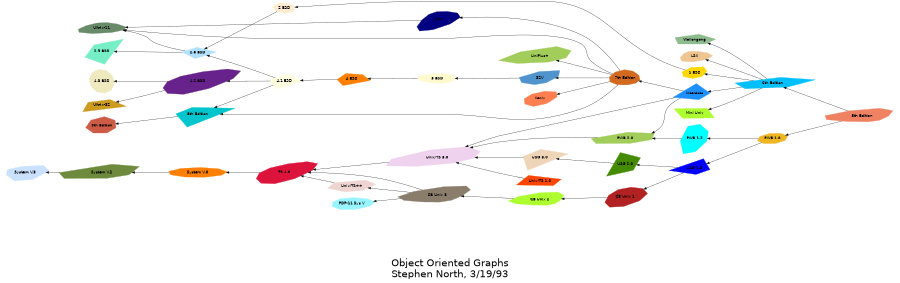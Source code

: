 digraph unix {
	graph [rankdir=RL, fontname=Helvetica, fontsize=36, label="\n\n\n\nObject Oriented Graphs\nStephen North, 3/19/93", size="6,6"];
	node [label="\N", shape=polygon, sides=4, distortion="0.0", orientation="0.0", skew="0.0", color=white, style=filled, fontname=Helvetica];
	graph [lp="1101,131",
		bb="0,0,2202,932"];
	"5th Edition" [sides=9, distortion="0.936354", orientation=28, skew="-0.126818", color=salmon2, pos="2114,572", width="2.42", height="0.62"];
	"6th Edition" [sides=5, distortion="0.238792", orientation=11, skew="0.995935", color=deepskyblue, pos="1895,652", width="2.61", height="0.54"];
	"PWB 1.0" [sides=8, distortion="0.019636", orientation=79, skew="-0.440424", color=goldenrod2, pos="1895,493", width="1.36", height="0.50"];
	LSX [sides=9, distortion="-0.698271", orientation=22, skew="-0.195492", color=burlywood2, pos="1698,739", width="1.19", height="0.54"];
	"1 BSD" [sides=7, distortion="0.265084", orientation=26, skew="0.403659", color=gold1, pos="1698,683", width="1.17", height="0.54"];
	"Mini Unix" [distortion="0.039386", orientation=2, skew="-0.461120", color=greenyellow, pos="1698,560", width="1.33", height="0.50"];
	Wollongong [sides=5, distortion="0.228564", orientation=63, skew="-0.062846", color=darkseagreen, pos="1698,795", width="1.69", height="0.53"];
	Interdata [distortion="0.624013", orientation=56, skew="0.101396", color=dodgerblue1, pos="1698,621", width="1.72", height="0.71"];
	"Unix/TS 3.0" [sides=8, distortion="0.731383", orientation=43, skew="-0.824612", color=thistle2, pos="1092,441", width="2.92", height="0.74"];
	"PWB 2.0" [sides=6, distortion="0.592100", orientation=34, skew="-0.719269", color=darkolivegreen3, pos="1518,493", width="2.14", height="0.56"];
	"7th Edition" [sides=10, distortion="0.298417", orientation=65, skew="0.310367", color=chocolate, pos="1518,693", width="1.58", height="0.64"];
	"8th Edition" [distortion="-0.997093", orientation=50, skew="-0.061117", color=turquoise3, pos="495,579", width="2.44", height="0.81"];
	"32V" [sides=7, distortion="0.878516", orientation=19, skew="0.592905", color=steelblue3, pos="1319,693", width="1.25", height="0.61"];
	V7M [sides=10, distortion="-0.960249", orientation=32, skew="0.460424", color=navy, pos="1092,866", width="1.39", height="0.75"];
	"Ultrix-11" [sides=10, distortion="-0.633186", orientation=10, skew="0.333125", color=darkseagreen4, pos="275,830", width="1.72", height="0.53"];
	Xenix [sides=8, distortion="-0.337997", orientation=52, skew="-0.760726", color=coral, pos="1319,630", width="1.28", height="0.64"];
	"UniPlus+" [sides=7, distortion="0.788483", orientation=39, skew="-0.526284", color=darkolivegreen3, pos="1319,758", width="2.36", height="0.69"];
	"9th Edition" [sides=7, distortion="0.138690", orientation=55, skew="0.554049", color=coral3, pos="275,559", width="1.58", height="0.67"];
	"2 BSD" [sides=7, distortion="-0.010661", orientation=84, skew="0.179249", color=blanchedalmond, pos="690,914", width="1.06", height="0.51"];
	"2.8 BSD" [distortion="-0.239422", orientation=44, skew="0.053841", color=lightskyblue1, pos="495,763", width="1.39", height="0.56"];
	"2.9 BSD" [distortion="-0.843381", orientation=70, skew="-0.601395", color=aquamarine2, pos="275,764", width="1.67", height="0.81"];
	"3 BSD" [sides=10, distortion="0.251820", orientation=18, skew="-0.530618", color=lemonchiffon, pos="1092,693", width="1.47", height="0.50"];
	"4 BSD" [sides=5, distortion="-0.772300", orientation=24, skew="-0.028475", color=darkorange1, pos="873,692", width="1.39", height="0.58"];
	"4.1 BSD" [distortion="-0.226170", orientation=38, skew="0.504053", color=lightyellow1, pos="690,691", width="1.36", height="0.64"];
	"4.2 BSD" [sides=10, distortion="-0.807349", orientation=50, skew="-0.908842", color=darkorchid4, pos="495,689", width="2.36", height="0.81"];
	"4.3 BSD" [sides=10, distortion="-0.030619", orientation=76, skew="0.985021", color=lemonchiffon2, pos="275,689", width="1.28", height="0.78"];
	"Ultrix-32" [distortion="-0.644209", orientation=21, skew="0.307836", color=goldenrod3, pos="275,622", width="1.75", height="0.58"];
	"PWB 1.2" [sides=7, distortion="0.640971", orientation=84, skew="-0.768455", color=cyan, pos="1698,493", width="1.39", height="0.88"];
	"USG 1.0" [distortion="0.758942", orientation=42, skew="0.039886", color=blue, pos="1698,419", width="1.81", height="0.69"];
	"CB Unix 1" [sides=9, distortion="-0.348692", orientation=42, skew="0.767058", color=firebrick, pos="1518,332", width="1.81", height="0.72"];
	"USG 2.0" [distortion="0.748625", orientation=74, skew="-0.647656", color=chartreuse4, pos="1518,423", width="1.50", height="0.78"];
	"CB Unix 2" [sides=10, distortion="0.851818", orientation=32, skew="-0.020120", color=greenyellow, pos="1319,316", width="2.14", height="0.61"];
	"CB Unix 3" [sides=10, distortion="0.992237", orientation=29, skew="0.256102", color=bisque4, pos="1092,335", width="2.39", height="0.68"];
	"Unix/TS++" [sides=6, distortion="0.545461", orientation=16, skew="0.313589", color=mistyrose2, pos="873,340", width="1.92", height="0.56"];
	"PDP-11 Sys V" [sides=9, distortion="-0.267769", orientation=40, skew="0.271226", color=cadetblue1, pos="873,282", width="2.14", height="0.56"];
	"USG 3.0" [distortion="-0.848455", orientation=44, skew="0.267152", color=bisque2, pos="1319,441", width="1.92", height="0.81"];
	"Unix/TS 1.0" [distortion="0.305594", orientation=75, skew="0.070516", color=orangered, pos="1319,375", width="1.64", height="0.54"];
	"TS 4.0" [sides=10, distortion="-0.641701", orientation=50, skew="-0.952502", color=crimson, pos="690,388", width="1.92", height="0.75"];
	"System V.0" [sides=9, distortion="0.021556", orientation=26, skew="-0.729938", color=darkorange1, pos="495,388", width="2.19", height="0.50"];
	"System V.2" [sides=6, distortion="0.985153", orientation=33, skew="-0.399752", color=darkolivegreen4, pos="275,388", width="2.64", height="0.64"];
	"System V.3" [sides=7, distortion="-0.687574", orientation=58, skew="-0.180116", color=lightsteelblue1, pos="72,388", width="1.97", height="0.65"];
	"5th Edition" -> "6th Edition" [pos="e,1929,640 2077,585 2039,599 1979,621 1939,636"];
	"5th Edition" -> "PWB 1.0" [pos="e,1933,507 2073,557 2036,543 1981,524 1943,510"];
	"6th Edition" -> LSX [pos="e,1724,728 1870,663 1843,675 1801,695 1764,711 1754,715 1743,719 1733,724"];
	"6th Edition" -> "1 BSD" [pos="e,1730,678 1848,659 1816,664 1772,671 1740,676"];
	"6th Edition" -> "Mini Unix" [pos="e,1731,573 1864,636 1838,622 1799,602 1764,587 1756,583 1748,580 1741,577"];
	"6th Edition" -> Wollongong [pos="e,1733,782 1882,666 1860,689 1812,736 1764,767 1757,771 1750,775 1743,778"];
	"6th Edition" -> Interdata [pos="e,1734,627 1825,641 1798,637 1768,632 1744,629"];
	Interdata -> "Unix/TS 3.0" [pos="e,1151,467 1649,610 1563,591 1382,548 1234,499 1209,491 1183,481 1160,471"];
	Interdata -> "PWB 2.0" [pos="e,1570,511 1666,609 1654,603 1642,596 1632,587 1609,565 1619,547 1596,527 1591,522 1585,519 1579,516"];
	Interdata -> "7th Edition" [pos="e,1555,678 1674,631 1647,642 1600,660 1565,674"];
	"7th Edition" -> "8th Edition" [pos="e,549,579 1502,673 1481,651 1445,614 1404,598 1274,546 1230,579 1092,579 1092,579 1092,579 873,579 762,579 634,579 559,579"];
	"7th Edition" -> "32V" [pos="e,1353,693 1461,693 1430,693 1392,693 1363,693"];
	"7th Edition" -> V7M [pos="e,1139,870 1506,715 1488,745 1452,799 1404,825 1323,868 1215,873 1149,870"];
	"7th Edition" -> "Ultrix-11" [pos="e,336,825 1477,707 1464,713 1451,720 1440,730 1416,751 1431,775 1404,792 1344,828 1161,811 1092,811 1092,811 1092,811 690,811 56\
9,811 429,819 346,824"];
	"7th Edition" -> Xenix [pos="e,1364,644 1473,679 1443,669 1404,658 1374,647"];
	"7th Edition" -> "UniPlus+" [pos="e,1352,747 1476,707 1442,718 1396,733 1362,744"];
	V7M -> "Ultrix-11" [pos="e,337,833 1058,864 936,859 517,841 347,833"];
	"8th Edition" -> "9th Edition" [pos="e,324,564 448,575 414,572 370,568 334,565"];
	"1 BSD" -> "2 BSD" [pos="e,725,915 1671,693 1659,698 1644,704 1632,711 1484,790 1486,921 1319,921 1319,921 1319,921 1092,921 962,921 810,917 735,915"];
	"2 BSD" -> "2.8 BSD" [pos="e,511,775 672,900 637,873 558,812 519,781"];
	"2.8 BSD" -> "Ultrix-11" [pos="e,315,818 469,771 444,779 404,792 370,802 355,806 339,811 325,815"];
	"2.8 BSD" -> "2.9 BSD" [pos="e,310,764 455,763 416,763 359,763 320,764"];
	"32V" -> "3 BSD" [pos="e,1139,693 1274,693 1238,693 1188,693 1149,693"];
	"3 BSD" -> "4 BSD" [pos="e,918,692 1041,693 1007,692 962,692 928,692"];
	"4 BSD" -> "4.1 BSD" [pos="e,738,691 835,692 810,691 776,691 748,691"];
	"4.1 BSD" -> "4.2 BSD" [pos="e,554,690 651,691 626,691 593,690 564,690"];
	"4.1 BSD" -> "2.8 BSD" [pos="e,519,754 666,700 631,713 568,736 529,750"];
	"4.1 BSD" -> "8th Edition" [pos="e,520,594 662,675 627,655 567,621 529,599"];
	"4.2 BSD" -> "4.3 BSD" [pos="e,320,689 437,689 404,689 362,689 330,689"];
	"4.2 BSD" -> "Ultrix-32" [pos="e,309,632 430,669 394,658 350,645 319,635"];
	"PWB 1.0" -> "PWB 1.2" [pos="e,1742,493 1849,493 1820,493 1783,493 1752,493"];
	"PWB 1.0" -> "USG 1.0" [pos="e,1729,431 1857,479 1823,466 1773,447 1739,434"];
	"PWB 1.2" -> "PWB 2.0" [pos="e,1580,493 1652,493 1633,493 1611,493 1590,493"];
	"USG 1.0" -> "CB Unix 1" [pos="e,1562,353 1673,407 1647,394 1605,374 1571,358"];
	"USG 1.0" -> "USG 2.0" [pos="e,1552,422 1652,420 1624,421 1589,422 1562,422"];
	"CB Unix 1" -> "CB Unix 2" [pos="e,1373,320 1465,328 1440,326 1410,324 1383,321"];
	"CB Unix 2" -> "CB Unix 3" [pos="e,1142,331 1259,321 1226,324 1186,327 1152,330"];
	"CB Unix 3" -> "Unix/TS++" [pos="e,928,339 1020,337 994,337 964,338 938,339"];
	"CB Unix 3" -> "PDP-11 Sys V" [pos="e,929,295 1030,320 1002,313 968,305 939,298"];
	"USG 2.0" -> "USG 3.0" [pos="e,1357,438 1486,426 1454,429 1404,433 1367,437"];
	"USG 3.0" -> "Unix/TS 3.0" [pos="e,1170,441 1279,441 1252,441 1214,441 1180,441"];
	"PWB 2.0" -> "Unix/TS 3.0" [pos="e,1163,463 1445,493 1387,493 1305,490 1234,479 1214,476 1193,471 1173,466"];
	"Unix/TS 1.0" -> "Unix/TS 3.0" [pos="e,1132,430 1282,386 1243,397 1184,414 1142,427"];
	"Unix/TS 3.0" -> "TS 4.0" [pos="e,750,396 991,428 933,420 861,410 796,402 784,400 772,399 760,397"];
	"Unix/TS++" -> "TS 4.0" [pos="e,723,379 827,352 799,359 761,369 733,377"];
	"CB Unix 3" -> "TS 4.0" [pos="e,737,387 1052,347 1024,355 985,364 950,369 881,379 800,384 747,387"];
	"TS 4.0" -> "System V.0" [pos="e,572,388 641,388 623,388 602,388 582,388"];
	"System V.0" -> "System V.2" [pos="e,342,388 420,388 398,388 374,388 352,388"];
	"System V.2" -> "System V.3" [pos="e,134,388 182,388 170,388 156,388 144,388"];
}
